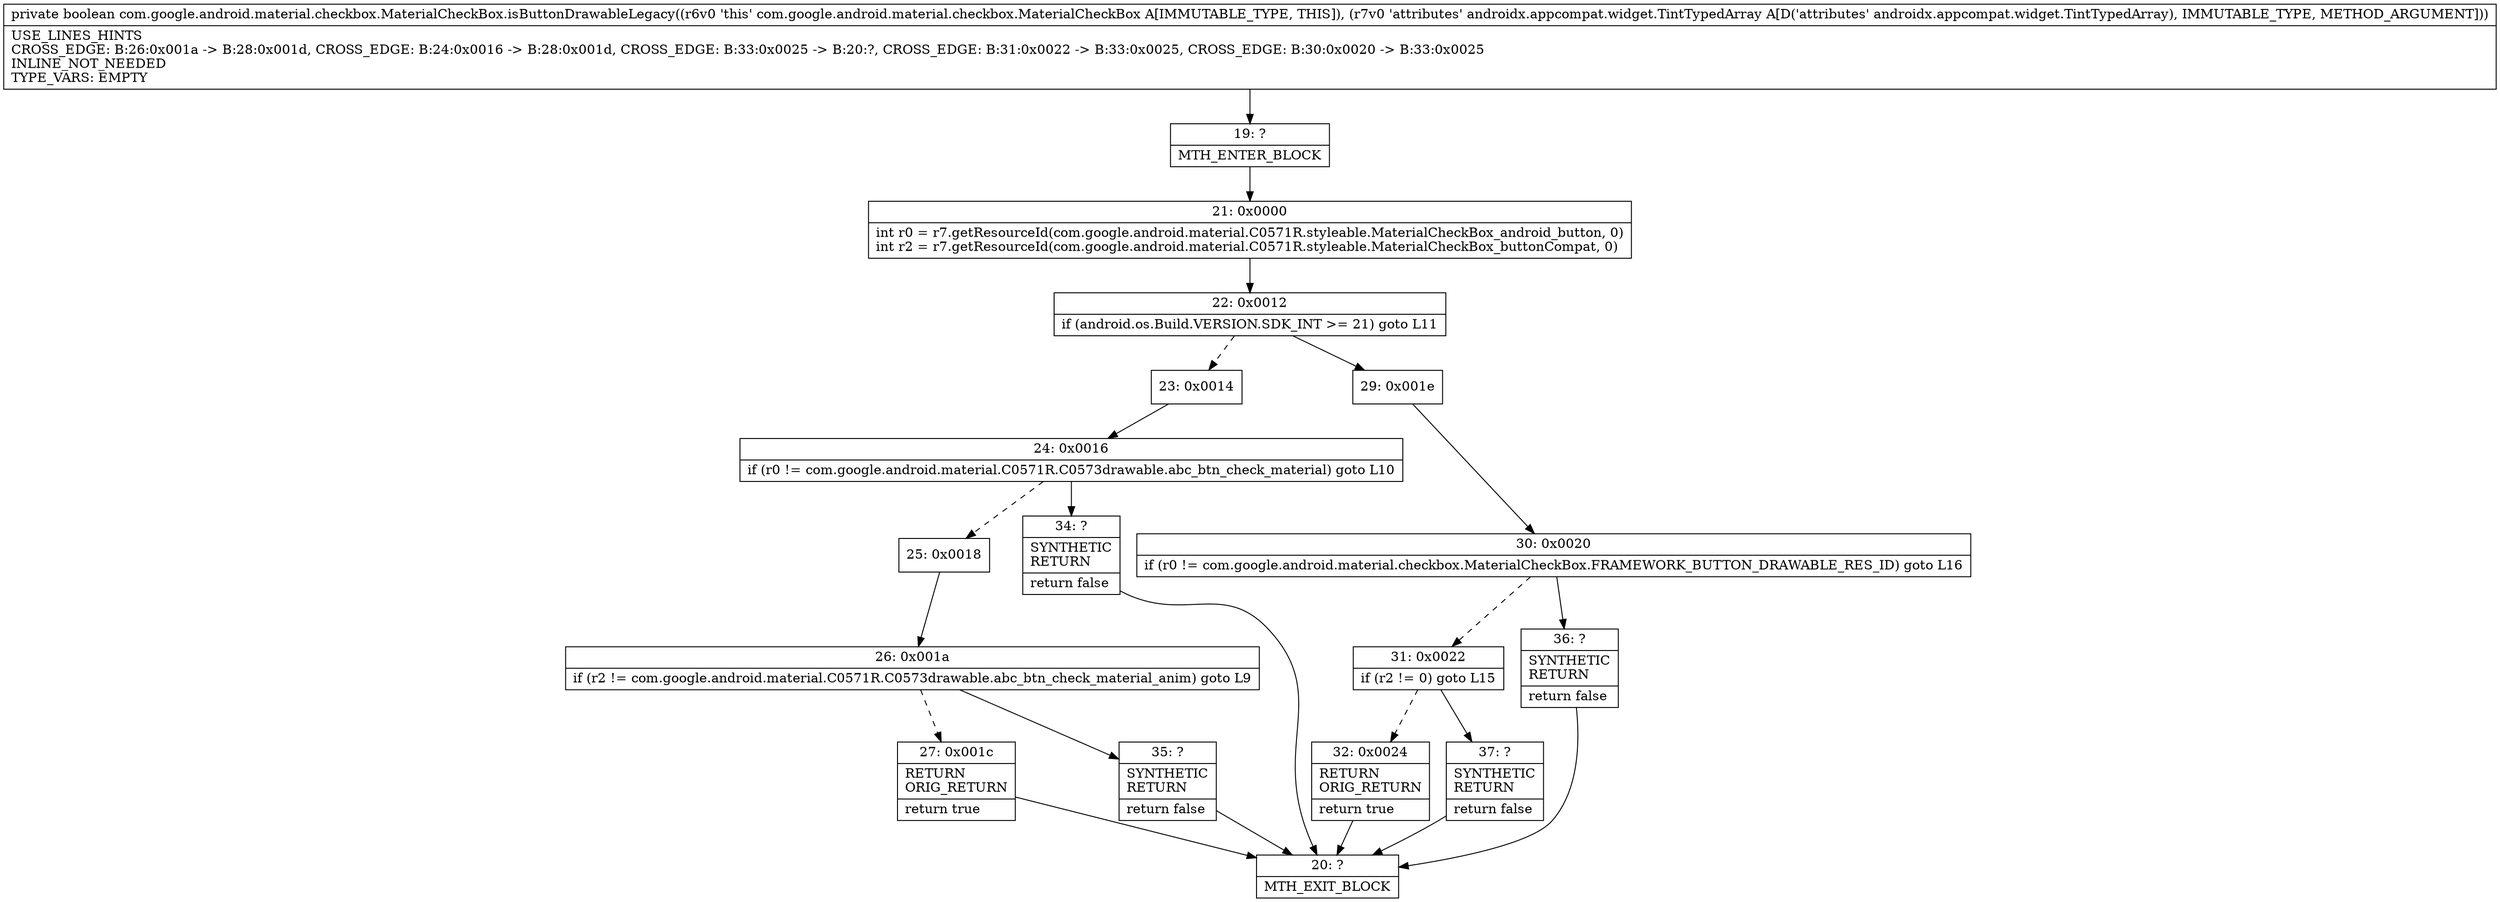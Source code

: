 digraph "CFG forcom.google.android.material.checkbox.MaterialCheckBox.isButtonDrawableLegacy(Landroidx\/appcompat\/widget\/TintTypedArray;)Z" {
Node_19 [shape=record,label="{19\:\ ?|MTH_ENTER_BLOCK\l}"];
Node_21 [shape=record,label="{21\:\ 0x0000|int r0 = r7.getResourceId(com.google.android.material.C0571R.styleable.MaterialCheckBox_android_button, 0)\lint r2 = r7.getResourceId(com.google.android.material.C0571R.styleable.MaterialCheckBox_buttonCompat, 0)\l}"];
Node_22 [shape=record,label="{22\:\ 0x0012|if (android.os.Build.VERSION.SDK_INT \>= 21) goto L11\l}"];
Node_23 [shape=record,label="{23\:\ 0x0014}"];
Node_24 [shape=record,label="{24\:\ 0x0016|if (r0 != com.google.android.material.C0571R.C0573drawable.abc_btn_check_material) goto L10\l}"];
Node_25 [shape=record,label="{25\:\ 0x0018}"];
Node_26 [shape=record,label="{26\:\ 0x001a|if (r2 != com.google.android.material.C0571R.C0573drawable.abc_btn_check_material_anim) goto L9\l}"];
Node_27 [shape=record,label="{27\:\ 0x001c|RETURN\lORIG_RETURN\l|return true\l}"];
Node_20 [shape=record,label="{20\:\ ?|MTH_EXIT_BLOCK\l}"];
Node_35 [shape=record,label="{35\:\ ?|SYNTHETIC\lRETURN\l|return false\l}"];
Node_34 [shape=record,label="{34\:\ ?|SYNTHETIC\lRETURN\l|return false\l}"];
Node_29 [shape=record,label="{29\:\ 0x001e}"];
Node_30 [shape=record,label="{30\:\ 0x0020|if (r0 != com.google.android.material.checkbox.MaterialCheckBox.FRAMEWORK_BUTTON_DRAWABLE_RES_ID) goto L16\l}"];
Node_31 [shape=record,label="{31\:\ 0x0022|if (r2 != 0) goto L15\l}"];
Node_32 [shape=record,label="{32\:\ 0x0024|RETURN\lORIG_RETURN\l|return true\l}"];
Node_37 [shape=record,label="{37\:\ ?|SYNTHETIC\lRETURN\l|return false\l}"];
Node_36 [shape=record,label="{36\:\ ?|SYNTHETIC\lRETURN\l|return false\l}"];
MethodNode[shape=record,label="{private boolean com.google.android.material.checkbox.MaterialCheckBox.isButtonDrawableLegacy((r6v0 'this' com.google.android.material.checkbox.MaterialCheckBox A[IMMUTABLE_TYPE, THIS]), (r7v0 'attributes' androidx.appcompat.widget.TintTypedArray A[D('attributes' androidx.appcompat.widget.TintTypedArray), IMMUTABLE_TYPE, METHOD_ARGUMENT]))  | USE_LINES_HINTS\lCROSS_EDGE: B:26:0x001a \-\> B:28:0x001d, CROSS_EDGE: B:24:0x0016 \-\> B:28:0x001d, CROSS_EDGE: B:33:0x0025 \-\> B:20:?, CROSS_EDGE: B:31:0x0022 \-\> B:33:0x0025, CROSS_EDGE: B:30:0x0020 \-\> B:33:0x0025\lINLINE_NOT_NEEDED\lTYPE_VARS: EMPTY\l}"];
MethodNode -> Node_19;Node_19 -> Node_21;
Node_21 -> Node_22;
Node_22 -> Node_23[style=dashed];
Node_22 -> Node_29;
Node_23 -> Node_24;
Node_24 -> Node_25[style=dashed];
Node_24 -> Node_34;
Node_25 -> Node_26;
Node_26 -> Node_27[style=dashed];
Node_26 -> Node_35;
Node_27 -> Node_20;
Node_35 -> Node_20;
Node_34 -> Node_20;
Node_29 -> Node_30;
Node_30 -> Node_31[style=dashed];
Node_30 -> Node_36;
Node_31 -> Node_32[style=dashed];
Node_31 -> Node_37;
Node_32 -> Node_20;
Node_37 -> Node_20;
Node_36 -> Node_20;
}

